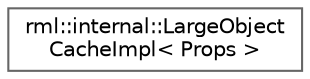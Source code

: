 digraph "类继承关系图"
{
 // LATEX_PDF_SIZE
  bgcolor="transparent";
  edge [fontname=Helvetica,fontsize=10,labelfontname=Helvetica,labelfontsize=10];
  node [fontname=Helvetica,fontsize=10,shape=box,height=0.2,width=0.4];
  rankdir="LR";
  Node0 [id="Node000000",label="rml::internal::LargeObject\lCacheImpl\< Props \>",height=0.2,width=0.4,color="grey40", fillcolor="white", style="filled",URL="$classrml_1_1internal_1_1_large_object_cache_impl.html",tooltip=" "];
}

